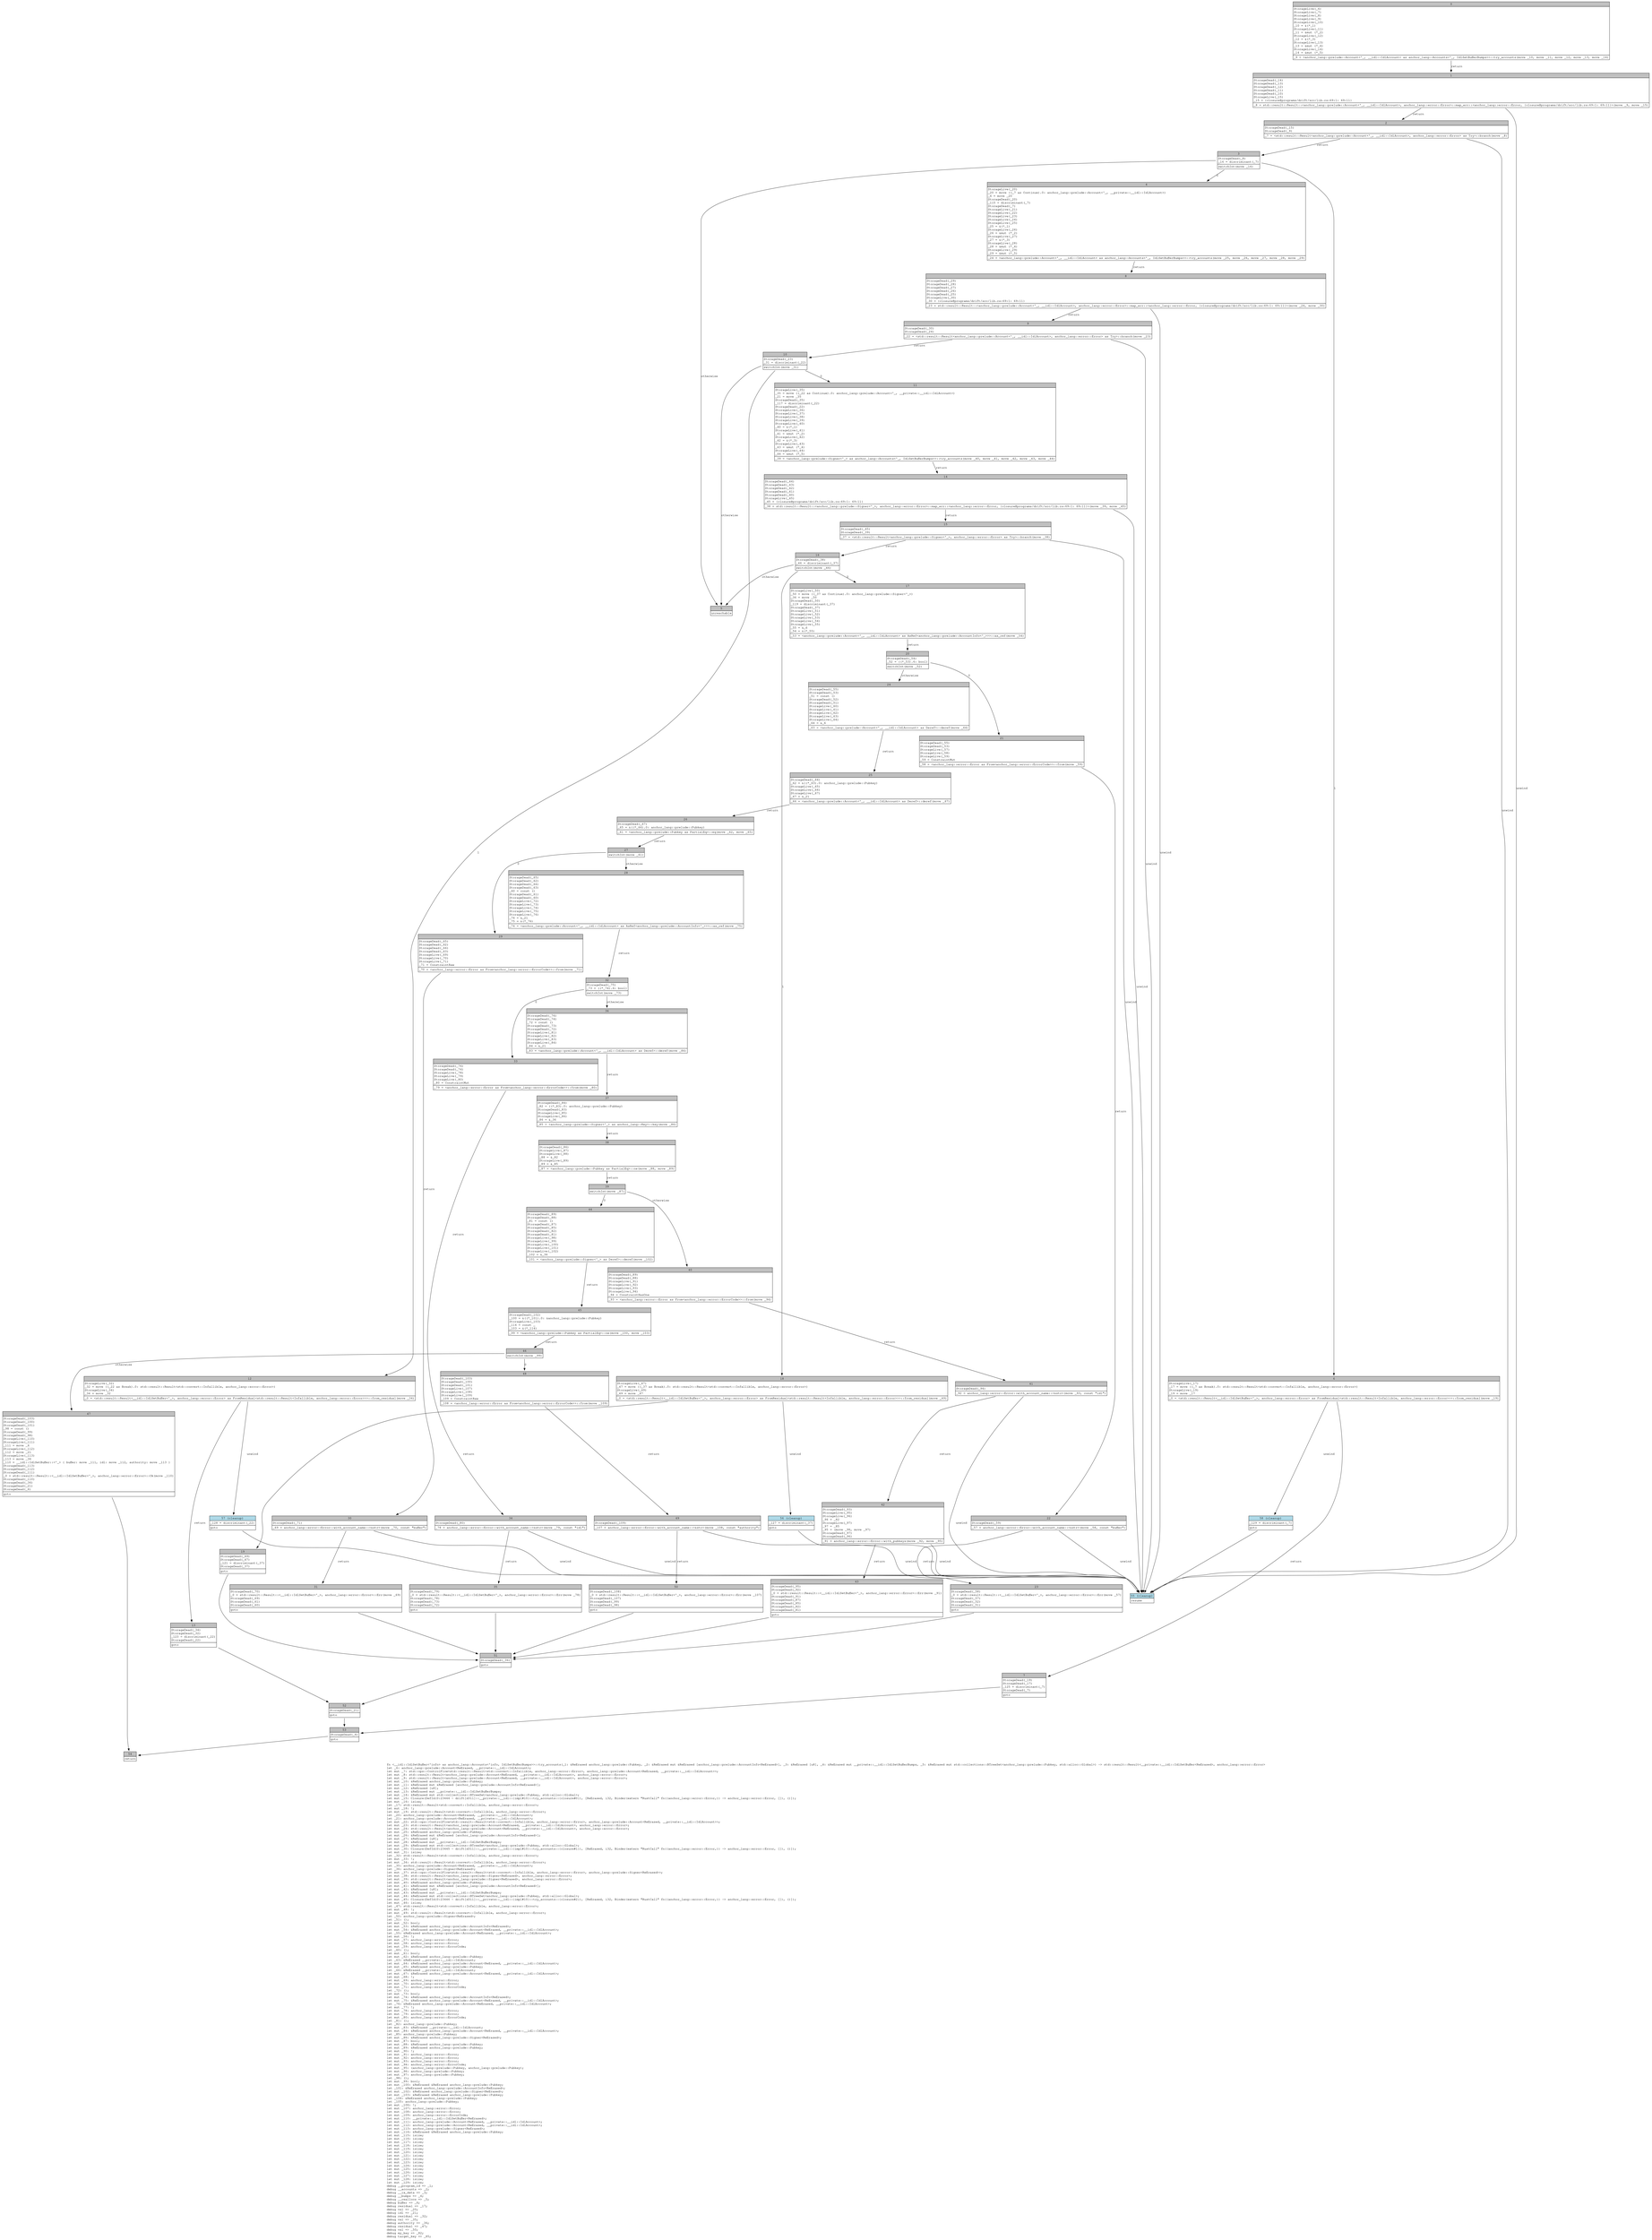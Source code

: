 digraph Mir_0_23443 {
    graph [fontname="Courier, monospace"];
    node [fontname="Courier, monospace"];
    edge [fontname="Courier, monospace"];
    label=<fn &lt;__idl::IdlSetBuffer&lt;'info&gt; as anchor_lang::Accounts&lt;'info, IdlSetBufferBumps&gt;&gt;::try_accounts(_1: &amp;ReErased anchor_lang::prelude::Pubkey, _2: &amp;ReErased mut &amp;ReErased [anchor_lang::prelude::AccountInfo&lt;ReErased&gt;], _3: &amp;ReErased [u8], _4: &amp;ReErased mut __private::__idl::IdlSetBufferBumps, _5: &amp;ReErased mut std::collections::BTreeSet&lt;anchor_lang::prelude::Pubkey, std::alloc::Global&gt;) -&gt; std::result::Result&lt;__private::__idl::IdlSetBuffer&lt;ReErased&gt;, anchor_lang::error::Error&gt;<br align="left"/>let _6: anchor_lang::prelude::Account&lt;ReErased, __private::__idl::IdlAccount&gt;;<br align="left"/>let mut _7: std::ops::ControlFlow&lt;std::result::Result&lt;std::convert::Infallible, anchor_lang::error::Error&gt;, anchor_lang::prelude::Account&lt;ReErased, __private::__idl::IdlAccount&gt;&gt;;<br align="left"/>let mut _8: std::result::Result&lt;anchor_lang::prelude::Account&lt;ReErased, __private::__idl::IdlAccount&gt;, anchor_lang::error::Error&gt;;<br align="left"/>let mut _9: std::result::Result&lt;anchor_lang::prelude::Account&lt;ReErased, __private::__idl::IdlAccount&gt;, anchor_lang::error::Error&gt;;<br align="left"/>let mut _10: &amp;ReErased anchor_lang::prelude::Pubkey;<br align="left"/>let mut _11: &amp;ReErased mut &amp;ReErased [anchor_lang::prelude::AccountInfo&lt;ReErased&gt;];<br align="left"/>let mut _12: &amp;ReErased [u8];<br align="left"/>let mut _13: &amp;ReErased mut __private::__idl::IdlSetBufferBumps;<br align="left"/>let mut _14: &amp;ReErased mut std::collections::BTreeSet&lt;anchor_lang::prelude::Pubkey, std::alloc::Global&gt;;<br align="left"/>let mut _15: Closure(DefId(0:23444 ~ drift[d311]::__private::__idl::{impl#10}::try_accounts::{closure#0}), [ReErased, i32, Binder(extern &quot;RustCall&quot; fn((anchor_lang::error::Error,)) -&gt; anchor_lang::error::Error, []), ()]);<br align="left"/>let mut _16: isize;<br align="left"/>let _17: std::result::Result&lt;std::convert::Infallible, anchor_lang::error::Error&gt;;<br align="left"/>let mut _18: !;<br align="left"/>let mut _19: std::result::Result&lt;std::convert::Infallible, anchor_lang::error::Error&gt;;<br align="left"/>let _20: anchor_lang::prelude::Account&lt;ReErased, __private::__idl::IdlAccount&gt;;<br align="left"/>let _21: anchor_lang::prelude::Account&lt;ReErased, __private::__idl::IdlAccount&gt;;<br align="left"/>let mut _22: std::ops::ControlFlow&lt;std::result::Result&lt;std::convert::Infallible, anchor_lang::error::Error&gt;, anchor_lang::prelude::Account&lt;ReErased, __private::__idl::IdlAccount&gt;&gt;;<br align="left"/>let mut _23: std::result::Result&lt;anchor_lang::prelude::Account&lt;ReErased, __private::__idl::IdlAccount&gt;, anchor_lang::error::Error&gt;;<br align="left"/>let mut _24: std::result::Result&lt;anchor_lang::prelude::Account&lt;ReErased, __private::__idl::IdlAccount&gt;, anchor_lang::error::Error&gt;;<br align="left"/>let mut _25: &amp;ReErased anchor_lang::prelude::Pubkey;<br align="left"/>let mut _26: &amp;ReErased mut &amp;ReErased [anchor_lang::prelude::AccountInfo&lt;ReErased&gt;];<br align="left"/>let mut _27: &amp;ReErased [u8];<br align="left"/>let mut _28: &amp;ReErased mut __private::__idl::IdlSetBufferBumps;<br align="left"/>let mut _29: &amp;ReErased mut std::collections::BTreeSet&lt;anchor_lang::prelude::Pubkey, std::alloc::Global&gt;;<br align="left"/>let mut _30: Closure(DefId(0:23445 ~ drift[d311]::__private::__idl::{impl#10}::try_accounts::{closure#1}), [ReErased, i32, Binder(extern &quot;RustCall&quot; fn((anchor_lang::error::Error,)) -&gt; anchor_lang::error::Error, []), ()]);<br align="left"/>let mut _31: isize;<br align="left"/>let _32: std::result::Result&lt;std::convert::Infallible, anchor_lang::error::Error&gt;;<br align="left"/>let mut _33: !;<br align="left"/>let mut _34: std::result::Result&lt;std::convert::Infallible, anchor_lang::error::Error&gt;;<br align="left"/>let _35: anchor_lang::prelude::Account&lt;ReErased, __private::__idl::IdlAccount&gt;;<br align="left"/>let _36: anchor_lang::prelude::Signer&lt;ReErased&gt;;<br align="left"/>let mut _37: std::ops::ControlFlow&lt;std::result::Result&lt;std::convert::Infallible, anchor_lang::error::Error&gt;, anchor_lang::prelude::Signer&lt;ReErased&gt;&gt;;<br align="left"/>let mut _38: std::result::Result&lt;anchor_lang::prelude::Signer&lt;ReErased&gt;, anchor_lang::error::Error&gt;;<br align="left"/>let mut _39: std::result::Result&lt;anchor_lang::prelude::Signer&lt;ReErased&gt;, anchor_lang::error::Error&gt;;<br align="left"/>let mut _40: &amp;ReErased anchor_lang::prelude::Pubkey;<br align="left"/>let mut _41: &amp;ReErased mut &amp;ReErased [anchor_lang::prelude::AccountInfo&lt;ReErased&gt;];<br align="left"/>let mut _42: &amp;ReErased [u8];<br align="left"/>let mut _43: &amp;ReErased mut __private::__idl::IdlSetBufferBumps;<br align="left"/>let mut _44: &amp;ReErased mut std::collections::BTreeSet&lt;anchor_lang::prelude::Pubkey, std::alloc::Global&gt;;<br align="left"/>let mut _45: Closure(DefId(0:23446 ~ drift[d311]::__private::__idl::{impl#10}::try_accounts::{closure#2}), [ReErased, i32, Binder(extern &quot;RustCall&quot; fn((anchor_lang::error::Error,)) -&gt; anchor_lang::error::Error, []), ()]);<br align="left"/>let mut _46: isize;<br align="left"/>let _47: std::result::Result&lt;std::convert::Infallible, anchor_lang::error::Error&gt;;<br align="left"/>let mut _48: !;<br align="left"/>let mut _49: std::result::Result&lt;std::convert::Infallible, anchor_lang::error::Error&gt;;<br align="left"/>let _50: anchor_lang::prelude::Signer&lt;ReErased&gt;;<br align="left"/>let _51: ();<br align="left"/>let mut _52: bool;<br align="left"/>let mut _53: &amp;ReErased anchor_lang::prelude::AccountInfo&lt;ReErased&gt;;<br align="left"/>let mut _54: &amp;ReErased anchor_lang::prelude::Account&lt;ReErased, __private::__idl::IdlAccount&gt;;<br align="left"/>let _55: &amp;ReErased anchor_lang::prelude::Account&lt;ReErased, __private::__idl::IdlAccount&gt;;<br align="left"/>let mut _56: !;<br align="left"/>let mut _57: anchor_lang::error::Error;<br align="left"/>let mut _58: anchor_lang::error::Error;<br align="left"/>let mut _59: anchor_lang::error::ErrorCode;<br align="left"/>let _60: ();<br align="left"/>let mut _61: bool;<br align="left"/>let mut _62: &amp;ReErased anchor_lang::prelude::Pubkey;<br align="left"/>let _63: &amp;ReErased __private::__idl::IdlAccount;<br align="left"/>let mut _64: &amp;ReErased anchor_lang::prelude::Account&lt;ReErased, __private::__idl::IdlAccount&gt;;<br align="left"/>let mut _65: &amp;ReErased anchor_lang::prelude::Pubkey;<br align="left"/>let _66: &amp;ReErased __private::__idl::IdlAccount;<br align="left"/>let mut _67: &amp;ReErased anchor_lang::prelude::Account&lt;ReErased, __private::__idl::IdlAccount&gt;;<br align="left"/>let mut _68: !;<br align="left"/>let mut _69: anchor_lang::error::Error;<br align="left"/>let mut _70: anchor_lang::error::Error;<br align="left"/>let mut _71: anchor_lang::error::ErrorCode;<br align="left"/>let _72: ();<br align="left"/>let mut _73: bool;<br align="left"/>let mut _74: &amp;ReErased anchor_lang::prelude::AccountInfo&lt;ReErased&gt;;<br align="left"/>let mut _75: &amp;ReErased anchor_lang::prelude::Account&lt;ReErased, __private::__idl::IdlAccount&gt;;<br align="left"/>let _76: &amp;ReErased anchor_lang::prelude::Account&lt;ReErased, __private::__idl::IdlAccount&gt;;<br align="left"/>let mut _77: !;<br align="left"/>let mut _78: anchor_lang::error::Error;<br align="left"/>let mut _79: anchor_lang::error::Error;<br align="left"/>let mut _80: anchor_lang::error::ErrorCode;<br align="left"/>let _81: ();<br align="left"/>let _82: anchor_lang::prelude::Pubkey;<br align="left"/>let mut _83: &amp;ReErased __private::__idl::IdlAccount;<br align="left"/>let mut _84: &amp;ReErased anchor_lang::prelude::Account&lt;ReErased, __private::__idl::IdlAccount&gt;;<br align="left"/>let _85: anchor_lang::prelude::Pubkey;<br align="left"/>let mut _86: &amp;ReErased anchor_lang::prelude::Signer&lt;ReErased&gt;;<br align="left"/>let mut _87: bool;<br align="left"/>let mut _88: &amp;ReErased anchor_lang::prelude::Pubkey;<br align="left"/>let mut _89: &amp;ReErased anchor_lang::prelude::Pubkey;<br align="left"/>let mut _90: !;<br align="left"/>let mut _91: anchor_lang::error::Error;<br align="left"/>let mut _92: anchor_lang::error::Error;<br align="left"/>let mut _93: anchor_lang::error::Error;<br align="left"/>let mut _94: anchor_lang::error::ErrorCode;<br align="left"/>let mut _95: (anchor_lang::prelude::Pubkey, anchor_lang::prelude::Pubkey);<br align="left"/>let mut _96: anchor_lang::prelude::Pubkey;<br align="left"/>let mut _97: anchor_lang::prelude::Pubkey;<br align="left"/>let _98: ();<br align="left"/>let mut _99: bool;<br align="left"/>let mut _100: &amp;ReErased &amp;ReErased anchor_lang::prelude::Pubkey;<br align="left"/>let _101: &amp;ReErased anchor_lang::prelude::AccountInfo&lt;ReErased&gt;;<br align="left"/>let mut _102: &amp;ReErased anchor_lang::prelude::Signer&lt;ReErased&gt;;<br align="left"/>let mut _103: &amp;ReErased &amp;ReErased anchor_lang::prelude::Pubkey;<br align="left"/>let _104: &amp;ReErased anchor_lang::prelude::Pubkey;<br align="left"/>let _105: anchor_lang::prelude::Pubkey;<br align="left"/>let mut _106: !;<br align="left"/>let mut _107: anchor_lang::error::Error;<br align="left"/>let mut _108: anchor_lang::error::Error;<br align="left"/>let mut _109: anchor_lang::error::ErrorCode;<br align="left"/>let mut _110: __private::__idl::IdlSetBuffer&lt;ReErased&gt;;<br align="left"/>let mut _111: anchor_lang::prelude::Account&lt;ReErased, __private::__idl::IdlAccount&gt;;<br align="left"/>let mut _112: anchor_lang::prelude::Account&lt;ReErased, __private::__idl::IdlAccount&gt;;<br align="left"/>let mut _113: anchor_lang::prelude::Signer&lt;ReErased&gt;;<br align="left"/>let mut _114: &amp;ReErased &amp;ReErased anchor_lang::prelude::Pubkey;<br align="left"/>let mut _115: isize;<br align="left"/>let mut _116: isize;<br align="left"/>let mut _117: isize;<br align="left"/>let mut _118: isize;<br align="left"/>let mut _119: isize;<br align="left"/>let mut _120: isize;<br align="left"/>let mut _121: isize;<br align="left"/>let mut _122: isize;<br align="left"/>let mut _123: isize;<br align="left"/>let mut _124: isize;<br align="left"/>let mut _125: isize;<br align="left"/>let mut _126: isize;<br align="left"/>let mut _127: isize;<br align="left"/>let mut _128: isize;<br align="left"/>let mut _129: isize;<br align="left"/>debug __program_id =&gt; _1;<br align="left"/>debug __accounts =&gt; _2;<br align="left"/>debug __ix_data =&gt; _3;<br align="left"/>debug __bumps =&gt; _4;<br align="left"/>debug __reallocs =&gt; _5;<br align="left"/>debug buffer =&gt; _6;<br align="left"/>debug residual =&gt; _17;<br align="left"/>debug val =&gt; _20;<br align="left"/>debug idl =&gt; _21;<br align="left"/>debug residual =&gt; _32;<br align="left"/>debug val =&gt; _35;<br align="left"/>debug authority =&gt; _36;<br align="left"/>debug residual =&gt; _47;<br align="left"/>debug val =&gt; _50;<br align="left"/>debug my_key =&gt; _82;<br align="left"/>debug target_key =&gt; _85;<br align="left"/>>;
    bb0__0_23443 [shape="none", label=<<table border="0" cellborder="1" cellspacing="0"><tr><td bgcolor="gray" align="center" colspan="1">0</td></tr><tr><td align="left" balign="left">StorageLive(_6)<br/>StorageLive(_7)<br/>StorageLive(_8)<br/>StorageLive(_9)<br/>StorageLive(_10)<br/>_10 = &amp;(*_1)<br/>StorageLive(_11)<br/>_11 = &amp;mut (*_2)<br/>StorageLive(_12)<br/>_12 = &amp;(*_3)<br/>StorageLive(_13)<br/>_13 = &amp;mut (*_4)<br/>StorageLive(_14)<br/>_14 = &amp;mut (*_5)<br/></td></tr><tr><td align="left">_9 = &lt;anchor_lang::prelude::Account&lt;'_, __idl::IdlAccount&gt; as anchor_lang::Accounts&lt;'_, IdlSetBufferBumps&gt;&gt;::try_accounts(move _10, move _11, move _12, move _13, move _14)</td></tr></table>>];
    bb1__0_23443 [shape="none", label=<<table border="0" cellborder="1" cellspacing="0"><tr><td bgcolor="gray" align="center" colspan="1">1</td></tr><tr><td align="left" balign="left">StorageDead(_14)<br/>StorageDead(_13)<br/>StorageDead(_12)<br/>StorageDead(_11)<br/>StorageDead(_10)<br/>StorageLive(_15)<br/>_15 = {closure@programs/drift/src/lib.rs:69:1: 69:11}<br/></td></tr><tr><td align="left">_8 = std::result::Result::&lt;anchor_lang::prelude::Account&lt;'_, __idl::IdlAccount&gt;, anchor_lang::error::Error&gt;::map_err::&lt;anchor_lang::error::Error, {closure@programs/drift/src/lib.rs:69:1: 69:11}&gt;(move _9, move _15)</td></tr></table>>];
    bb2__0_23443 [shape="none", label=<<table border="0" cellborder="1" cellspacing="0"><tr><td bgcolor="gray" align="center" colspan="1">2</td></tr><tr><td align="left" balign="left">StorageDead(_15)<br/>StorageDead(_9)<br/></td></tr><tr><td align="left">_7 = &lt;std::result::Result&lt;anchor_lang::prelude::Account&lt;'_, __idl::IdlAccount&gt;, anchor_lang::error::Error&gt; as Try&gt;::branch(move _8)</td></tr></table>>];
    bb3__0_23443 [shape="none", label=<<table border="0" cellborder="1" cellspacing="0"><tr><td bgcolor="gray" align="center" colspan="1">3</td></tr><tr><td align="left" balign="left">StorageDead(_8)<br/>_16 = discriminant(_7)<br/></td></tr><tr><td align="left">switchInt(move _16)</td></tr></table>>];
    bb4__0_23443 [shape="none", label=<<table border="0" cellborder="1" cellspacing="0"><tr><td bgcolor="gray" align="center" colspan="1">4</td></tr><tr><td align="left" balign="left">StorageLive(_20)<br/>_20 = move ((_7 as Continue).0: anchor_lang::prelude::Account&lt;'_, __private::__idl::IdlAccount&gt;)<br/>_6 = move _20<br/>StorageDead(_20)<br/>_115 = discriminant(_7)<br/>StorageDead(_7)<br/>StorageLive(_21)<br/>StorageLive(_22)<br/>StorageLive(_23)<br/>StorageLive(_24)<br/>StorageLive(_25)<br/>_25 = &amp;(*_1)<br/>StorageLive(_26)<br/>_26 = &amp;mut (*_2)<br/>StorageLive(_27)<br/>_27 = &amp;(*_3)<br/>StorageLive(_28)<br/>_28 = &amp;mut (*_4)<br/>StorageLive(_29)<br/>_29 = &amp;mut (*_5)<br/></td></tr><tr><td align="left">_24 = &lt;anchor_lang::prelude::Account&lt;'_, __idl::IdlAccount&gt; as anchor_lang::Accounts&lt;'_, IdlSetBufferBumps&gt;&gt;::try_accounts(move _25, move _26, move _27, move _28, move _29)</td></tr></table>>];
    bb5__0_23443 [shape="none", label=<<table border="0" cellborder="1" cellspacing="0"><tr><td bgcolor="gray" align="center" colspan="1">5</td></tr><tr><td align="left">unreachable</td></tr></table>>];
    bb6__0_23443 [shape="none", label=<<table border="0" cellborder="1" cellspacing="0"><tr><td bgcolor="gray" align="center" colspan="1">6</td></tr><tr><td align="left" balign="left">StorageLive(_17)<br/>_17 = move ((_7 as Break).0: std::result::Result&lt;std::convert::Infallible, anchor_lang::error::Error&gt;)<br/>StorageLive(_19)<br/>_19 = move _17<br/></td></tr><tr><td align="left">_0 = &lt;std::result::Result&lt;__idl::IdlSetBuffer&lt;'_&gt;, anchor_lang::error::Error&gt; as FromResidual&lt;std::result::Result&lt;Infallible, anchor_lang::error::Error&gt;&gt;&gt;::from_residual(move _19)</td></tr></table>>];
    bb7__0_23443 [shape="none", label=<<table border="0" cellborder="1" cellspacing="0"><tr><td bgcolor="gray" align="center" colspan="1">7</td></tr><tr><td align="left" balign="left">StorageDead(_19)<br/>StorageDead(_17)<br/>_125 = discriminant(_7)<br/>StorageDead(_7)<br/></td></tr><tr><td align="left">goto</td></tr></table>>];
    bb8__0_23443 [shape="none", label=<<table border="0" cellborder="1" cellspacing="0"><tr><td bgcolor="gray" align="center" colspan="1">8</td></tr><tr><td align="left" balign="left">StorageDead(_29)<br/>StorageDead(_28)<br/>StorageDead(_27)<br/>StorageDead(_26)<br/>StorageDead(_25)<br/>StorageLive(_30)<br/>_30 = {closure@programs/drift/src/lib.rs:69:1: 69:11}<br/></td></tr><tr><td align="left">_23 = std::result::Result::&lt;anchor_lang::prelude::Account&lt;'_, __idl::IdlAccount&gt;, anchor_lang::error::Error&gt;::map_err::&lt;anchor_lang::error::Error, {closure@programs/drift/src/lib.rs:69:1: 69:11}&gt;(move _24, move _30)</td></tr></table>>];
    bb9__0_23443 [shape="none", label=<<table border="0" cellborder="1" cellspacing="0"><tr><td bgcolor="gray" align="center" colspan="1">9</td></tr><tr><td align="left" balign="left">StorageDead(_30)<br/>StorageDead(_24)<br/></td></tr><tr><td align="left">_22 = &lt;std::result::Result&lt;anchor_lang::prelude::Account&lt;'_, __idl::IdlAccount&gt;, anchor_lang::error::Error&gt; as Try&gt;::branch(move _23)</td></tr></table>>];
    bb10__0_23443 [shape="none", label=<<table border="0" cellborder="1" cellspacing="0"><tr><td bgcolor="gray" align="center" colspan="1">10</td></tr><tr><td align="left" balign="left">StorageDead(_23)<br/>_31 = discriminant(_22)<br/></td></tr><tr><td align="left">switchInt(move _31)</td></tr></table>>];
    bb11__0_23443 [shape="none", label=<<table border="0" cellborder="1" cellspacing="0"><tr><td bgcolor="gray" align="center" colspan="1">11</td></tr><tr><td align="left" balign="left">StorageLive(_35)<br/>_35 = move ((_22 as Continue).0: anchor_lang::prelude::Account&lt;'_, __private::__idl::IdlAccount&gt;)<br/>_21 = move _35<br/>StorageDead(_35)<br/>_117 = discriminant(_22)<br/>StorageDead(_22)<br/>StorageLive(_36)<br/>StorageLive(_37)<br/>StorageLive(_38)<br/>StorageLive(_39)<br/>StorageLive(_40)<br/>_40 = &amp;(*_1)<br/>StorageLive(_41)<br/>_41 = &amp;mut (*_2)<br/>StorageLive(_42)<br/>_42 = &amp;(*_3)<br/>StorageLive(_43)<br/>_43 = &amp;mut (*_4)<br/>StorageLive(_44)<br/>_44 = &amp;mut (*_5)<br/></td></tr><tr><td align="left">_39 = &lt;anchor_lang::prelude::Signer&lt;'_&gt; as anchor_lang::Accounts&lt;'_, IdlSetBufferBumps&gt;&gt;::try_accounts(move _40, move _41, move _42, move _43, move _44)</td></tr></table>>];
    bb12__0_23443 [shape="none", label=<<table border="0" cellborder="1" cellspacing="0"><tr><td bgcolor="gray" align="center" colspan="1">12</td></tr><tr><td align="left" balign="left">StorageLive(_32)<br/>_32 = move ((_22 as Break).0: std::result::Result&lt;std::convert::Infallible, anchor_lang::error::Error&gt;)<br/>StorageLive(_34)<br/>_34 = move _32<br/></td></tr><tr><td align="left">_0 = &lt;std::result::Result&lt;__idl::IdlSetBuffer&lt;'_&gt;, anchor_lang::error::Error&gt; as FromResidual&lt;std::result::Result&lt;Infallible, anchor_lang::error::Error&gt;&gt;&gt;::from_residual(move _34)</td></tr></table>>];
    bb13__0_23443 [shape="none", label=<<table border="0" cellborder="1" cellspacing="0"><tr><td bgcolor="gray" align="center" colspan="1">13</td></tr><tr><td align="left" balign="left">StorageDead(_34)<br/>StorageDead(_32)<br/>_123 = discriminant(_22)<br/>StorageDead(_22)<br/></td></tr><tr><td align="left">goto</td></tr></table>>];
    bb14__0_23443 [shape="none", label=<<table border="0" cellborder="1" cellspacing="0"><tr><td bgcolor="gray" align="center" colspan="1">14</td></tr><tr><td align="left" balign="left">StorageDead(_44)<br/>StorageDead(_43)<br/>StorageDead(_42)<br/>StorageDead(_41)<br/>StorageDead(_40)<br/>StorageLive(_45)<br/>_45 = {closure@programs/drift/src/lib.rs:69:1: 69:11}<br/></td></tr><tr><td align="left">_38 = std::result::Result::&lt;anchor_lang::prelude::Signer&lt;'_&gt;, anchor_lang::error::Error&gt;::map_err::&lt;anchor_lang::error::Error, {closure@programs/drift/src/lib.rs:69:1: 69:11}&gt;(move _39, move _45)</td></tr></table>>];
    bb15__0_23443 [shape="none", label=<<table border="0" cellborder="1" cellspacing="0"><tr><td bgcolor="gray" align="center" colspan="1">15</td></tr><tr><td align="left" balign="left">StorageDead(_45)<br/>StorageDead(_39)<br/></td></tr><tr><td align="left">_37 = &lt;std::result::Result&lt;anchor_lang::prelude::Signer&lt;'_&gt;, anchor_lang::error::Error&gt; as Try&gt;::branch(move _38)</td></tr></table>>];
    bb16__0_23443 [shape="none", label=<<table border="0" cellborder="1" cellspacing="0"><tr><td bgcolor="gray" align="center" colspan="1">16</td></tr><tr><td align="left" balign="left">StorageDead(_38)<br/>_46 = discriminant(_37)<br/></td></tr><tr><td align="left">switchInt(move _46)</td></tr></table>>];
    bb17__0_23443 [shape="none", label=<<table border="0" cellborder="1" cellspacing="0"><tr><td bgcolor="gray" align="center" colspan="1">17</td></tr><tr><td align="left" balign="left">StorageLive(_50)<br/>_50 = move ((_37 as Continue).0: anchor_lang::prelude::Signer&lt;'_&gt;)<br/>_36 = move _50<br/>StorageDead(_50)<br/>_119 = discriminant(_37)<br/>StorageDead(_37)<br/>StorageLive(_51)<br/>StorageLive(_52)<br/>StorageLive(_53)<br/>StorageLive(_54)<br/>StorageLive(_55)<br/>_55 = &amp;_6<br/>_54 = &amp;(*_55)<br/></td></tr><tr><td align="left">_53 = &lt;anchor_lang::prelude::Account&lt;'_, __idl::IdlAccount&gt; as AsRef&lt;anchor_lang::prelude::AccountInfo&lt;'_&gt;&gt;&gt;::as_ref(move _54)</td></tr></table>>];
    bb18__0_23443 [shape="none", label=<<table border="0" cellborder="1" cellspacing="0"><tr><td bgcolor="gray" align="center" colspan="1">18</td></tr><tr><td align="left" balign="left">StorageLive(_47)<br/>_47 = move ((_37 as Break).0: std::result::Result&lt;std::convert::Infallible, anchor_lang::error::Error&gt;)<br/>StorageLive(_49)<br/>_49 = move _47<br/></td></tr><tr><td align="left">_0 = &lt;std::result::Result&lt;__idl::IdlSetBuffer&lt;'_&gt;, anchor_lang::error::Error&gt; as FromResidual&lt;std::result::Result&lt;Infallible, anchor_lang::error::Error&gt;&gt;&gt;::from_residual(move _49)</td></tr></table>>];
    bb19__0_23443 [shape="none", label=<<table border="0" cellborder="1" cellspacing="0"><tr><td bgcolor="gray" align="center" colspan="1">19</td></tr><tr><td align="left" balign="left">StorageDead(_49)<br/>StorageDead(_47)<br/>_121 = discriminant(_37)<br/>StorageDead(_37)<br/></td></tr><tr><td align="left">goto</td></tr></table>>];
    bb20__0_23443 [shape="none", label=<<table border="0" cellborder="1" cellspacing="0"><tr><td bgcolor="gray" align="center" colspan="1">20</td></tr><tr><td align="left" balign="left">StorageDead(_54)<br/>_52 = ((*_53).6: bool)<br/></td></tr><tr><td align="left">switchInt(move _52)</td></tr></table>>];
    bb21__0_23443 [shape="none", label=<<table border="0" cellborder="1" cellspacing="0"><tr><td bgcolor="gray" align="center" colspan="1">21</td></tr><tr><td align="left" balign="left">StorageDead(_55)<br/>StorageDead(_53)<br/>StorageLive(_57)<br/>StorageLive(_58)<br/>StorageLive(_59)<br/>_59 = ConstraintMut<br/></td></tr><tr><td align="left">_58 = &lt;anchor_lang::error::Error as From&lt;anchor_lang::error::ErrorCode&gt;&gt;::from(move _59)</td></tr></table>>];
    bb22__0_23443 [shape="none", label=<<table border="0" cellborder="1" cellspacing="0"><tr><td bgcolor="gray" align="center" colspan="1">22</td></tr><tr><td align="left" balign="left">StorageDead(_59)<br/></td></tr><tr><td align="left">_57 = anchor_lang::error::Error::with_account_name::&lt;&amp;str&gt;(move _58, const &quot;buffer&quot;)</td></tr></table>>];
    bb23__0_23443 [shape="none", label=<<table border="0" cellborder="1" cellspacing="0"><tr><td bgcolor="gray" align="center" colspan="1">23</td></tr><tr><td align="left" balign="left">StorageDead(_58)<br/>_0 = std::result::Result::&lt;__idl::IdlSetBuffer&lt;'_&gt;, anchor_lang::error::Error&gt;::Err(move _57)<br/>StorageDead(_57)<br/>StorageDead(_52)<br/>StorageDead(_51)<br/></td></tr><tr><td align="left">goto</td></tr></table>>];
    bb24__0_23443 [shape="none", label=<<table border="0" cellborder="1" cellspacing="0"><tr><td bgcolor="gray" align="center" colspan="1">24</td></tr><tr><td align="left" balign="left">StorageDead(_55)<br/>StorageDead(_53)<br/>_51 = const ()<br/>StorageDead(_52)<br/>StorageDead(_51)<br/>StorageLive(_60)<br/>StorageLive(_61)<br/>StorageLive(_62)<br/>StorageLive(_63)<br/>StorageLive(_64)<br/>_64 = &amp;_6<br/></td></tr><tr><td align="left">_63 = &lt;anchor_lang::prelude::Account&lt;'_, __idl::IdlAccount&gt; as Deref&gt;::deref(move _64)</td></tr></table>>];
    bb25__0_23443 [shape="none", label=<<table border="0" cellborder="1" cellspacing="0"><tr><td bgcolor="gray" align="center" colspan="1">25</td></tr><tr><td align="left" balign="left">StorageDead(_64)<br/>_62 = &amp;((*_63).0: anchor_lang::prelude::Pubkey)<br/>StorageLive(_65)<br/>StorageLive(_66)<br/>StorageLive(_67)<br/>_67 = &amp;_21<br/></td></tr><tr><td align="left">_66 = &lt;anchor_lang::prelude::Account&lt;'_, __idl::IdlAccount&gt; as Deref&gt;::deref(move _67)</td></tr></table>>];
    bb26__0_23443 [shape="none", label=<<table border="0" cellborder="1" cellspacing="0"><tr><td bgcolor="gray" align="center" colspan="1">26</td></tr><tr><td align="left" balign="left">StorageDead(_67)<br/>_65 = &amp;((*_66).0: anchor_lang::prelude::Pubkey)<br/></td></tr><tr><td align="left">_61 = &lt;anchor_lang::prelude::Pubkey as PartialEq&gt;::eq(move _62, move _65)</td></tr></table>>];
    bb27__0_23443 [shape="none", label=<<table border="0" cellborder="1" cellspacing="0"><tr><td bgcolor="gray" align="center" colspan="1">27</td></tr><tr><td align="left">switchInt(move _61)</td></tr></table>>];
    bb28__0_23443 [shape="none", label=<<table border="0" cellborder="1" cellspacing="0"><tr><td bgcolor="gray" align="center" colspan="1">28</td></tr><tr><td align="left" balign="left">StorageDead(_65)<br/>StorageDead(_62)<br/>StorageDead(_66)<br/>StorageDead(_63)<br/>_60 = const ()<br/>StorageDead(_61)<br/>StorageDead(_60)<br/>StorageLive(_72)<br/>StorageLive(_73)<br/>StorageLive(_74)<br/>StorageLive(_75)<br/>StorageLive(_76)<br/>_76 = &amp;_21<br/>_75 = &amp;(*_76)<br/></td></tr><tr><td align="left">_74 = &lt;anchor_lang::prelude::Account&lt;'_, __idl::IdlAccount&gt; as AsRef&lt;anchor_lang::prelude::AccountInfo&lt;'_&gt;&gt;&gt;::as_ref(move _75)</td></tr></table>>];
    bb29__0_23443 [shape="none", label=<<table border="0" cellborder="1" cellspacing="0"><tr><td bgcolor="gray" align="center" colspan="1">29</td></tr><tr><td align="left" balign="left">StorageDead(_65)<br/>StorageDead(_62)<br/>StorageDead(_66)<br/>StorageDead(_63)<br/>StorageLive(_69)<br/>StorageLive(_70)<br/>StorageLive(_71)<br/>_71 = ConstraintRaw<br/></td></tr><tr><td align="left">_70 = &lt;anchor_lang::error::Error as From&lt;anchor_lang::error::ErrorCode&gt;&gt;::from(move _71)</td></tr></table>>];
    bb30__0_23443 [shape="none", label=<<table border="0" cellborder="1" cellspacing="0"><tr><td bgcolor="gray" align="center" colspan="1">30</td></tr><tr><td align="left" balign="left">StorageDead(_71)<br/></td></tr><tr><td align="left">_69 = anchor_lang::error::Error::with_account_name::&lt;&amp;str&gt;(move _70, const &quot;buffer&quot;)</td></tr></table>>];
    bb31__0_23443 [shape="none", label=<<table border="0" cellborder="1" cellspacing="0"><tr><td bgcolor="gray" align="center" colspan="1">31</td></tr><tr><td align="left" balign="left">StorageDead(_70)<br/>_0 = std::result::Result::&lt;__idl::IdlSetBuffer&lt;'_&gt;, anchor_lang::error::Error&gt;::Err(move _69)<br/>StorageDead(_69)<br/>StorageDead(_61)<br/>StorageDead(_60)<br/></td></tr><tr><td align="left">goto</td></tr></table>>];
    bb32__0_23443 [shape="none", label=<<table border="0" cellborder="1" cellspacing="0"><tr><td bgcolor="gray" align="center" colspan="1">32</td></tr><tr><td align="left" balign="left">StorageDead(_75)<br/>_73 = ((*_74).6: bool)<br/></td></tr><tr><td align="left">switchInt(move _73)</td></tr></table>>];
    bb33__0_23443 [shape="none", label=<<table border="0" cellborder="1" cellspacing="0"><tr><td bgcolor="gray" align="center" colspan="1">33</td></tr><tr><td align="left" balign="left">StorageDead(_76)<br/>StorageDead(_74)<br/>StorageLive(_78)<br/>StorageLive(_79)<br/>StorageLive(_80)<br/>_80 = ConstraintMut<br/></td></tr><tr><td align="left">_79 = &lt;anchor_lang::error::Error as From&lt;anchor_lang::error::ErrorCode&gt;&gt;::from(move _80)</td></tr></table>>];
    bb34__0_23443 [shape="none", label=<<table border="0" cellborder="1" cellspacing="0"><tr><td bgcolor="gray" align="center" colspan="1">34</td></tr><tr><td align="left" balign="left">StorageDead(_80)<br/></td></tr><tr><td align="left">_78 = anchor_lang::error::Error::with_account_name::&lt;&amp;str&gt;(move _79, const &quot;idl&quot;)</td></tr></table>>];
    bb35__0_23443 [shape="none", label=<<table border="0" cellborder="1" cellspacing="0"><tr><td bgcolor="gray" align="center" colspan="1">35</td></tr><tr><td align="left" balign="left">StorageDead(_79)<br/>_0 = std::result::Result::&lt;__idl::IdlSetBuffer&lt;'_&gt;, anchor_lang::error::Error&gt;::Err(move _78)<br/>StorageDead(_78)<br/>StorageDead(_73)<br/>StorageDead(_72)<br/></td></tr><tr><td align="left">goto</td></tr></table>>];
    bb36__0_23443 [shape="none", label=<<table border="0" cellborder="1" cellspacing="0"><tr><td bgcolor="gray" align="center" colspan="1">36</td></tr><tr><td align="left" balign="left">StorageDead(_76)<br/>StorageDead(_74)<br/>_72 = const ()<br/>StorageDead(_73)<br/>StorageDead(_72)<br/>StorageLive(_81)<br/>StorageLive(_82)<br/>StorageLive(_83)<br/>StorageLive(_84)<br/>_84 = &amp;_21<br/></td></tr><tr><td align="left">_83 = &lt;anchor_lang::prelude::Account&lt;'_, __idl::IdlAccount&gt; as Deref&gt;::deref(move _84)</td></tr></table>>];
    bb37__0_23443 [shape="none", label=<<table border="0" cellborder="1" cellspacing="0"><tr><td bgcolor="gray" align="center" colspan="1">37</td></tr><tr><td align="left" balign="left">StorageDead(_84)<br/>_82 = ((*_83).0: anchor_lang::prelude::Pubkey)<br/>StorageDead(_83)<br/>StorageLive(_85)<br/>StorageLive(_86)<br/>_86 = &amp;_36<br/></td></tr><tr><td align="left">_85 = &lt;anchor_lang::prelude::Signer&lt;'_&gt; as anchor_lang::Key&gt;::key(move _86)</td></tr></table>>];
    bb38__0_23443 [shape="none", label=<<table border="0" cellborder="1" cellspacing="0"><tr><td bgcolor="gray" align="center" colspan="1">38</td></tr><tr><td align="left" balign="left">StorageDead(_86)<br/>StorageLive(_87)<br/>StorageLive(_88)<br/>_88 = &amp;_82<br/>StorageLive(_89)<br/>_89 = &amp;_85<br/></td></tr><tr><td align="left">_87 = &lt;anchor_lang::prelude::Pubkey as PartialEq&gt;::ne(move _88, move _89)</td></tr></table>>];
    bb39__0_23443 [shape="none", label=<<table border="0" cellborder="1" cellspacing="0"><tr><td bgcolor="gray" align="center" colspan="1">39</td></tr><tr><td align="left">switchInt(move _87)</td></tr></table>>];
    bb40__0_23443 [shape="none", label=<<table border="0" cellborder="1" cellspacing="0"><tr><td bgcolor="gray" align="center" colspan="1">40</td></tr><tr><td align="left" balign="left">StorageDead(_89)<br/>StorageDead(_88)<br/>StorageLive(_91)<br/>StorageLive(_92)<br/>StorageLive(_93)<br/>StorageLive(_94)<br/>_94 = ConstraintHasOne<br/></td></tr><tr><td align="left">_93 = &lt;anchor_lang::error::Error as From&lt;anchor_lang::error::ErrorCode&gt;&gt;::from(move _94)</td></tr></table>>];
    bb41__0_23443 [shape="none", label=<<table border="0" cellborder="1" cellspacing="0"><tr><td bgcolor="gray" align="center" colspan="1">41</td></tr><tr><td align="left" balign="left">StorageDead(_94)<br/></td></tr><tr><td align="left">_92 = anchor_lang::error::Error::with_account_name::&lt;&amp;str&gt;(move _93, const &quot;idl&quot;)</td></tr></table>>];
    bb42__0_23443 [shape="none", label=<<table border="0" cellborder="1" cellspacing="0"><tr><td bgcolor="gray" align="center" colspan="1">42</td></tr><tr><td align="left" balign="left">StorageDead(_93)<br/>StorageLive(_95)<br/>StorageLive(_96)<br/>_96 = _82<br/>StorageLive(_97)<br/>_97 = _85<br/>_95 = (move _96, move _97)<br/>StorageDead(_97)<br/>StorageDead(_96)<br/></td></tr><tr><td align="left">_91 = anchor_lang::error::Error::with_pubkeys(move _92, move _95)</td></tr></table>>];
    bb43__0_23443 [shape="none", label=<<table border="0" cellborder="1" cellspacing="0"><tr><td bgcolor="gray" align="center" colspan="1">43</td></tr><tr><td align="left" balign="left">StorageDead(_95)<br/>StorageDead(_92)<br/>_0 = std::result::Result::&lt;__idl::IdlSetBuffer&lt;'_&gt;, anchor_lang::error::Error&gt;::Err(move _91)<br/>StorageDead(_91)<br/>StorageDead(_87)<br/>StorageDead(_85)<br/>StorageDead(_82)<br/>StorageDead(_81)<br/></td></tr><tr><td align="left">goto</td></tr></table>>];
    bb44__0_23443 [shape="none", label=<<table border="0" cellborder="1" cellspacing="0"><tr><td bgcolor="gray" align="center" colspan="1">44</td></tr><tr><td align="left" balign="left">StorageDead(_89)<br/>StorageDead(_88)<br/>_81 = const ()<br/>StorageDead(_87)<br/>StorageDead(_85)<br/>StorageDead(_82)<br/>StorageDead(_81)<br/>StorageLive(_98)<br/>StorageLive(_99)<br/>StorageLive(_100)<br/>StorageLive(_101)<br/>StorageLive(_102)<br/>_102 = &amp;_36<br/></td></tr><tr><td align="left">_101 = &lt;anchor_lang::prelude::Signer&lt;'_&gt; as Deref&gt;::deref(move _102)</td></tr></table>>];
    bb45__0_23443 [shape="none", label=<<table border="0" cellborder="1" cellspacing="0"><tr><td bgcolor="gray" align="center" colspan="1">45</td></tr><tr><td align="left" balign="left">StorageDead(_102)<br/>_100 = &amp;((*_101).0: &amp;anchor_lang::prelude::Pubkey)<br/>StorageLive(_103)<br/>_114 = const _<br/>_103 = &amp;(*_114)<br/></td></tr><tr><td align="left">_99 = &lt;&amp;anchor_lang::prelude::Pubkey as PartialEq&gt;::ne(move _100, move _103)</td></tr></table>>];
    bb46__0_23443 [shape="none", label=<<table border="0" cellborder="1" cellspacing="0"><tr><td bgcolor="gray" align="center" colspan="1">46</td></tr><tr><td align="left">switchInt(move _99)</td></tr></table>>];
    bb47__0_23443 [shape="none", label=<<table border="0" cellborder="1" cellspacing="0"><tr><td bgcolor="gray" align="center" colspan="1">47</td></tr><tr><td align="left" balign="left">StorageDead(_103)<br/>StorageDead(_100)<br/>StorageDead(_101)<br/>_98 = const ()<br/>StorageDead(_99)<br/>StorageDead(_98)<br/>StorageLive(_110)<br/>StorageLive(_111)<br/>_111 = move _6<br/>StorageLive(_112)<br/>_112 = move _21<br/>StorageLive(_113)<br/>_113 = move _36<br/>_110 = __idl::IdlSetBuffer::&lt;'_&gt; { buffer: move _111, idl: move _112, authority: move _113 }<br/>StorageDead(_113)<br/>StorageDead(_112)<br/>StorageDead(_111)<br/>_0 = std::result::Result::&lt;__idl::IdlSetBuffer&lt;'_&gt;, anchor_lang::error::Error&gt;::Ok(move _110)<br/>StorageDead(_110)<br/>StorageDead(_36)<br/>StorageDead(_21)<br/>StorageDead(_6)<br/></td></tr><tr><td align="left">goto</td></tr></table>>];
    bb48__0_23443 [shape="none", label=<<table border="0" cellborder="1" cellspacing="0"><tr><td bgcolor="gray" align="center" colspan="1">48</td></tr><tr><td align="left" balign="left">StorageDead(_103)<br/>StorageDead(_100)<br/>StorageDead(_101)<br/>StorageLive(_107)<br/>StorageLive(_108)<br/>StorageLive(_109)<br/>_109 = ConstraintRaw<br/></td></tr><tr><td align="left">_108 = &lt;anchor_lang::error::Error as From&lt;anchor_lang::error::ErrorCode&gt;&gt;::from(move _109)</td></tr></table>>];
    bb49__0_23443 [shape="none", label=<<table border="0" cellborder="1" cellspacing="0"><tr><td bgcolor="gray" align="center" colspan="1">49</td></tr><tr><td align="left" balign="left">StorageDead(_109)<br/></td></tr><tr><td align="left">_107 = anchor_lang::error::Error::with_account_name::&lt;&amp;str&gt;(move _108, const &quot;authority&quot;)</td></tr></table>>];
    bb50__0_23443 [shape="none", label=<<table border="0" cellborder="1" cellspacing="0"><tr><td bgcolor="gray" align="center" colspan="1">50</td></tr><tr><td align="left" balign="left">StorageDead(_108)<br/>_0 = std::result::Result::&lt;__idl::IdlSetBuffer&lt;'_&gt;, anchor_lang::error::Error&gt;::Err(move _107)<br/>StorageDead(_107)<br/>StorageDead(_99)<br/>StorageDead(_98)<br/></td></tr><tr><td align="left">goto</td></tr></table>>];
    bb51__0_23443 [shape="none", label=<<table border="0" cellborder="1" cellspacing="0"><tr><td bgcolor="gray" align="center" colspan="1">51</td></tr><tr><td align="left" balign="left">StorageDead(_36)<br/></td></tr><tr><td align="left">goto</td></tr></table>>];
    bb52__0_23443 [shape="none", label=<<table border="0" cellborder="1" cellspacing="0"><tr><td bgcolor="gray" align="center" colspan="1">52</td></tr><tr><td align="left" balign="left">StorageDead(_21)<br/></td></tr><tr><td align="left">goto</td></tr></table>>];
    bb53__0_23443 [shape="none", label=<<table border="0" cellborder="1" cellspacing="0"><tr><td bgcolor="gray" align="center" colspan="1">53</td></tr><tr><td align="left" balign="left">StorageDead(_6)<br/></td></tr><tr><td align="left">goto</td></tr></table>>];
    bb54__0_23443 [shape="none", label=<<table border="0" cellborder="1" cellspacing="0"><tr><td bgcolor="gray" align="center" colspan="1">54</td></tr><tr><td align="left">return</td></tr></table>>];
    bb55__0_23443 [shape="none", label=<<table border="0" cellborder="1" cellspacing="0"><tr><td bgcolor="lightblue" align="center" colspan="1">55 (cleanup)</td></tr><tr><td align="left">resume</td></tr></table>>];
    bb56__0_23443 [shape="none", label=<<table border="0" cellborder="1" cellspacing="0"><tr><td bgcolor="lightblue" align="center" colspan="1">56 (cleanup)</td></tr><tr><td align="left" balign="left">_127 = discriminant(_37)<br/></td></tr><tr><td align="left">goto</td></tr></table>>];
    bb57__0_23443 [shape="none", label=<<table border="0" cellborder="1" cellspacing="0"><tr><td bgcolor="lightblue" align="center" colspan="1">57 (cleanup)</td></tr><tr><td align="left" balign="left">_128 = discriminant(_22)<br/></td></tr><tr><td align="left">goto</td></tr></table>>];
    bb58__0_23443 [shape="none", label=<<table border="0" cellborder="1" cellspacing="0"><tr><td bgcolor="lightblue" align="center" colspan="1">58 (cleanup)</td></tr><tr><td align="left" balign="left">_129 = discriminant(_7)<br/></td></tr><tr><td align="left">goto</td></tr></table>>];
    bb0__0_23443 -> bb1__0_23443 [label="return"];
    bb1__0_23443 -> bb2__0_23443 [label="return"];
    bb1__0_23443 -> bb55__0_23443 [label="unwind"];
    bb2__0_23443 -> bb3__0_23443 [label="return"];
    bb2__0_23443 -> bb55__0_23443 [label="unwind"];
    bb3__0_23443 -> bb4__0_23443 [label="0"];
    bb3__0_23443 -> bb6__0_23443 [label="1"];
    bb3__0_23443 -> bb5__0_23443 [label="otherwise"];
    bb4__0_23443 -> bb8__0_23443 [label="return"];
    bb6__0_23443 -> bb7__0_23443 [label="return"];
    bb6__0_23443 -> bb58__0_23443 [label="unwind"];
    bb7__0_23443 -> bb53__0_23443 [label=""];
    bb8__0_23443 -> bb9__0_23443 [label="return"];
    bb8__0_23443 -> bb55__0_23443 [label="unwind"];
    bb9__0_23443 -> bb10__0_23443 [label="return"];
    bb9__0_23443 -> bb55__0_23443 [label="unwind"];
    bb10__0_23443 -> bb11__0_23443 [label="0"];
    bb10__0_23443 -> bb12__0_23443 [label="1"];
    bb10__0_23443 -> bb5__0_23443 [label="otherwise"];
    bb11__0_23443 -> bb14__0_23443 [label="return"];
    bb12__0_23443 -> bb13__0_23443 [label="return"];
    bb12__0_23443 -> bb57__0_23443 [label="unwind"];
    bb13__0_23443 -> bb52__0_23443 [label=""];
    bb14__0_23443 -> bb15__0_23443 [label="return"];
    bb14__0_23443 -> bb55__0_23443 [label="unwind"];
    bb15__0_23443 -> bb16__0_23443 [label="return"];
    bb15__0_23443 -> bb55__0_23443 [label="unwind"];
    bb16__0_23443 -> bb17__0_23443 [label="0"];
    bb16__0_23443 -> bb18__0_23443 [label="1"];
    bb16__0_23443 -> bb5__0_23443 [label="otherwise"];
    bb17__0_23443 -> bb20__0_23443 [label="return"];
    bb18__0_23443 -> bb19__0_23443 [label="return"];
    bb18__0_23443 -> bb56__0_23443 [label="unwind"];
    bb19__0_23443 -> bb51__0_23443 [label=""];
    bb20__0_23443 -> bb21__0_23443 [label="0"];
    bb20__0_23443 -> bb24__0_23443 [label="otherwise"];
    bb21__0_23443 -> bb22__0_23443 [label="return"];
    bb22__0_23443 -> bb23__0_23443 [label="return"];
    bb22__0_23443 -> bb55__0_23443 [label="unwind"];
    bb23__0_23443 -> bb51__0_23443 [label=""];
    bb24__0_23443 -> bb25__0_23443 [label="return"];
    bb25__0_23443 -> bb26__0_23443 [label="return"];
    bb26__0_23443 -> bb27__0_23443 [label="return"];
    bb27__0_23443 -> bb29__0_23443 [label="0"];
    bb27__0_23443 -> bb28__0_23443 [label="otherwise"];
    bb28__0_23443 -> bb32__0_23443 [label="return"];
    bb29__0_23443 -> bb30__0_23443 [label="return"];
    bb30__0_23443 -> bb31__0_23443 [label="return"];
    bb30__0_23443 -> bb55__0_23443 [label="unwind"];
    bb31__0_23443 -> bb51__0_23443 [label=""];
    bb32__0_23443 -> bb33__0_23443 [label="0"];
    bb32__0_23443 -> bb36__0_23443 [label="otherwise"];
    bb33__0_23443 -> bb34__0_23443 [label="return"];
    bb34__0_23443 -> bb35__0_23443 [label="return"];
    bb34__0_23443 -> bb55__0_23443 [label="unwind"];
    bb35__0_23443 -> bb51__0_23443 [label=""];
    bb36__0_23443 -> bb37__0_23443 [label="return"];
    bb37__0_23443 -> bb38__0_23443 [label="return"];
    bb38__0_23443 -> bb39__0_23443 [label="return"];
    bb39__0_23443 -> bb44__0_23443 [label="0"];
    bb39__0_23443 -> bb40__0_23443 [label="otherwise"];
    bb40__0_23443 -> bb41__0_23443 [label="return"];
    bb41__0_23443 -> bb42__0_23443 [label="return"];
    bb41__0_23443 -> bb55__0_23443 [label="unwind"];
    bb42__0_23443 -> bb43__0_23443 [label="return"];
    bb42__0_23443 -> bb55__0_23443 [label="unwind"];
    bb43__0_23443 -> bb51__0_23443 [label=""];
    bb44__0_23443 -> bb45__0_23443 [label="return"];
    bb45__0_23443 -> bb46__0_23443 [label="return"];
    bb46__0_23443 -> bb48__0_23443 [label="0"];
    bb46__0_23443 -> bb47__0_23443 [label="otherwise"];
    bb47__0_23443 -> bb54__0_23443 [label=""];
    bb48__0_23443 -> bb49__0_23443 [label="return"];
    bb49__0_23443 -> bb50__0_23443 [label="return"];
    bb49__0_23443 -> bb55__0_23443 [label="unwind"];
    bb50__0_23443 -> bb51__0_23443 [label=""];
    bb51__0_23443 -> bb52__0_23443 [label=""];
    bb52__0_23443 -> bb53__0_23443 [label=""];
    bb53__0_23443 -> bb54__0_23443 [label=""];
    bb56__0_23443 -> bb55__0_23443 [label=""];
    bb57__0_23443 -> bb55__0_23443 [label=""];
    bb58__0_23443 -> bb55__0_23443 [label=""];
}
